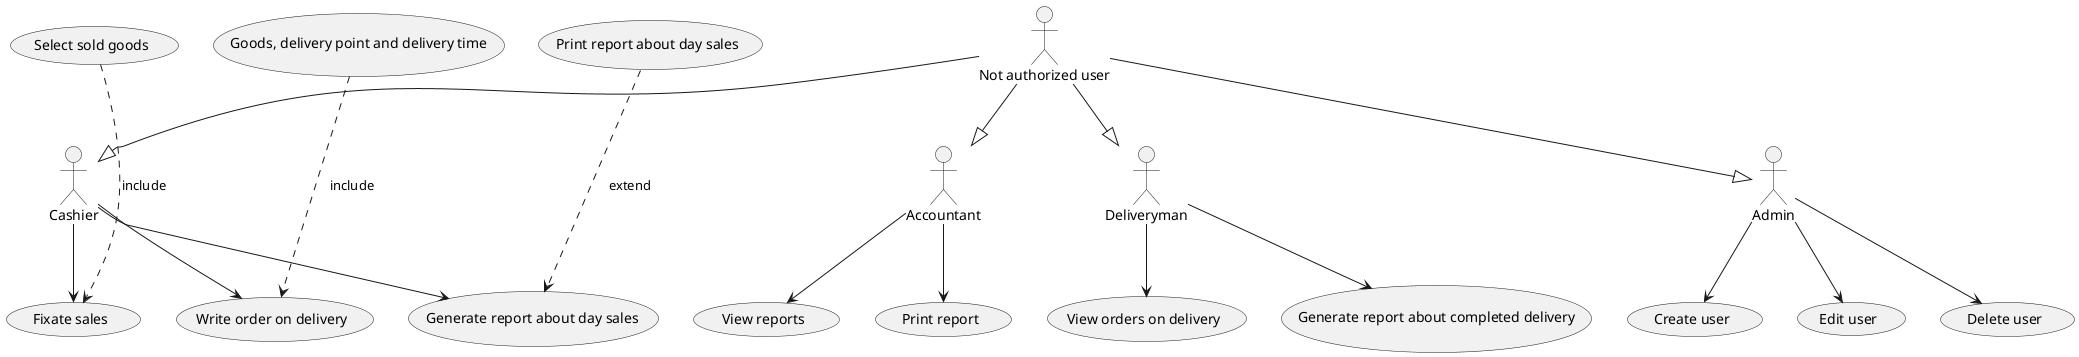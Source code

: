 @startuml usecase

/' Actors '/
actor "Not authorized user" as noauth
actor "Cashier" as cashier
actor "Accountant" as accountant
actor "Deliveryman" as deliveryman
actor "Admin" as admin

/' Use cases '/

/' cashier '/
(Fixate sales) as fixate_sales
(Write order on delivery) as write_order
(Generate report about day sales) as generate_report_day_sales

/' cashier 2LVL '/
(Select sold goods) as select_goods_for_sales
(Goods, delivery point and delivery time) as write_order_attrs
(Print report about day sales) as print_report_day_sales

/' accountant '/
(View reports) as view_reports
(Print report) as print_report

/' deliveryman '/
(View orders on delivery) as view_orders
(Generate report about completed delivery) as generate_delivery_report

/' admin '/
(Create user) as create_user
(Edit user) as edit_user
(Delete user) as delete_user

/' --------------------------- '/

/' noauth '/
noauth --|> cashier
noauth --|> accountant
noauth --|> deliveryman
noauth --|> admin

/' cashier '/
cashier --> fixate_sales
cashier --> write_order
cashier --> generate_report_day_sales

/' cashier 2LVL '/
select_goods_for_sales --.> fixate_sales : include
write_order_attrs --.> write_order : include
print_report_day_sales --.> generate_report_day_sales : extend

/' accountant '/
accountant --> view_reports
accountant --> print_report

/' deliveryman '/
deliveryman --> view_orders
deliveryman --> generate_delivery_report

/' admin '/
admin --> create_user
admin --> edit_user
admin --> delete_user

@enduml